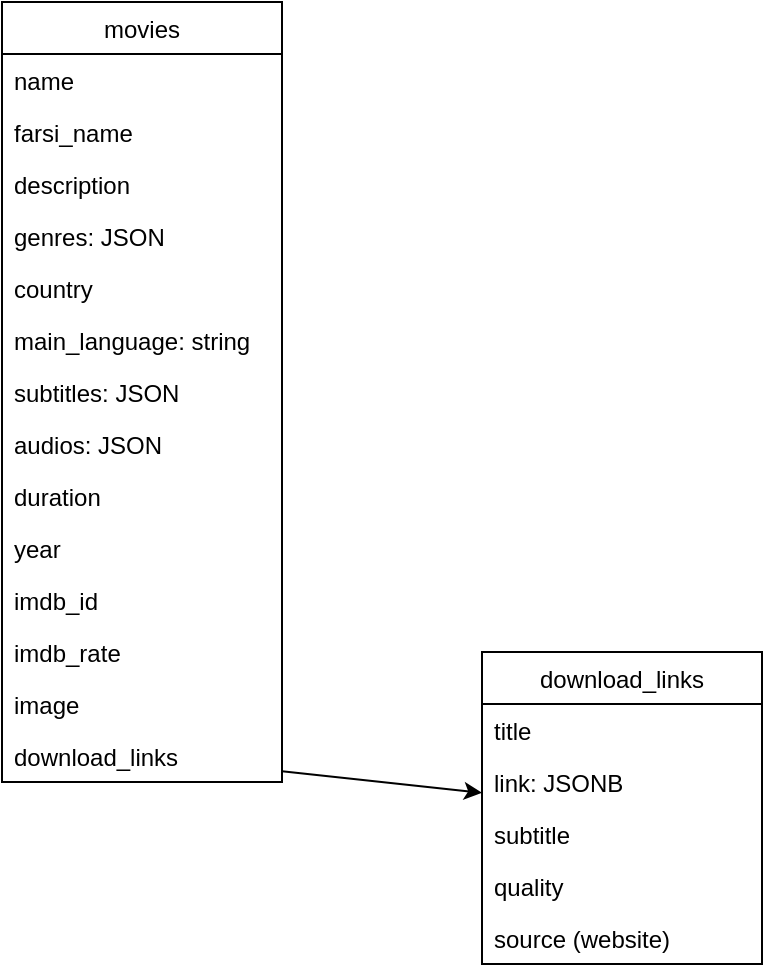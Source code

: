 <mxfile version="13.10.0" type="device"><diagram id="eaX9JbjsrlyHJ88xLdxo" name="Page-1"><mxGraphModel dx="711" dy="477" grid="1" gridSize="10" guides="1" tooltips="1" connect="1" arrows="1" fold="1" page="1" pageScale="1" pageWidth="850" pageHeight="1100" math="0" shadow="0"><root><mxCell id="0"/><mxCell id="1" parent="0"/><mxCell id="Ja7C3P6kCeJ5FdWCDzXL-1" value="movies" style="swimlane;fontStyle=0;childLayout=stackLayout;horizontal=1;startSize=26;fillColor=none;horizontalStack=0;resizeParent=1;resizeParentMax=0;resizeLast=0;collapsible=1;marginBottom=0;" parent="1" vertex="1"><mxGeometry x="70" y="20" width="140" height="390" as="geometry"/></mxCell><mxCell id="Ja7C3P6kCeJ5FdWCDzXL-2" value="name" style="text;strokeColor=none;fillColor=none;align=left;verticalAlign=top;spacingLeft=4;spacingRight=4;overflow=hidden;rotatable=0;points=[[0,0.5],[1,0.5]];portConstraint=eastwest;" parent="Ja7C3P6kCeJ5FdWCDzXL-1" vertex="1"><mxGeometry y="26" width="140" height="26" as="geometry"/></mxCell><mxCell id="Ja7C3P6kCeJ5FdWCDzXL-6" value="farsi_name" style="text;strokeColor=none;fillColor=none;align=left;verticalAlign=top;spacingLeft=4;spacingRight=4;overflow=hidden;rotatable=0;points=[[0,0.5],[1,0.5]];portConstraint=eastwest;" parent="Ja7C3P6kCeJ5FdWCDzXL-1" vertex="1"><mxGeometry y="52" width="140" height="26" as="geometry"/></mxCell><mxCell id="Ja7C3P6kCeJ5FdWCDzXL-3" value="description" style="text;strokeColor=none;fillColor=none;align=left;verticalAlign=top;spacingLeft=4;spacingRight=4;overflow=hidden;rotatable=0;points=[[0,0.5],[1,0.5]];portConstraint=eastwest;" parent="Ja7C3P6kCeJ5FdWCDzXL-1" vertex="1"><mxGeometry y="78" width="140" height="26" as="geometry"/></mxCell><mxCell id="Ja7C3P6kCeJ5FdWCDzXL-4" value="genres: JSON" style="text;strokeColor=none;fillColor=none;align=left;verticalAlign=top;spacingLeft=4;spacingRight=4;overflow=hidden;rotatable=0;points=[[0,0.5],[1,0.5]];portConstraint=eastwest;" parent="Ja7C3P6kCeJ5FdWCDzXL-1" vertex="1"><mxGeometry y="104" width="140" height="26" as="geometry"/></mxCell><mxCell id="Ja7C3P6kCeJ5FdWCDzXL-5" value="country" style="text;strokeColor=none;fillColor=none;align=left;verticalAlign=top;spacingLeft=4;spacingRight=4;overflow=hidden;rotatable=0;points=[[0,0.5],[1,0.5]];portConstraint=eastwest;" parent="Ja7C3P6kCeJ5FdWCDzXL-1" vertex="1"><mxGeometry y="130" width="140" height="26" as="geometry"/></mxCell><mxCell id="Ja7C3P6kCeJ5FdWCDzXL-7" value="main_language: string" style="text;strokeColor=none;fillColor=none;align=left;verticalAlign=top;spacingLeft=4;spacingRight=4;overflow=hidden;rotatable=0;points=[[0,0.5],[1,0.5]];portConstraint=eastwest;" parent="Ja7C3P6kCeJ5FdWCDzXL-1" vertex="1"><mxGeometry y="156" width="140" height="26" as="geometry"/></mxCell><mxCell id="Ja7C3P6kCeJ5FdWCDzXL-8" value="subtitles: JSON" style="text;strokeColor=none;fillColor=none;align=left;verticalAlign=top;spacingLeft=4;spacingRight=4;overflow=hidden;rotatable=0;points=[[0,0.5],[1,0.5]];portConstraint=eastwest;" parent="Ja7C3P6kCeJ5FdWCDzXL-1" vertex="1"><mxGeometry y="182" width="140" height="26" as="geometry"/></mxCell><mxCell id="Ja7C3P6kCeJ5FdWCDzXL-9" value="audios: JSON" style="text;strokeColor=none;fillColor=none;align=left;verticalAlign=top;spacingLeft=4;spacingRight=4;overflow=hidden;rotatable=0;points=[[0,0.5],[1,0.5]];portConstraint=eastwest;" parent="Ja7C3P6kCeJ5FdWCDzXL-1" vertex="1"><mxGeometry y="208" width="140" height="26" as="geometry"/></mxCell><mxCell id="Ja7C3P6kCeJ5FdWCDzXL-11" value="duration" style="text;strokeColor=none;fillColor=none;align=left;verticalAlign=top;spacingLeft=4;spacingRight=4;overflow=hidden;rotatable=0;points=[[0,0.5],[1,0.5]];portConstraint=eastwest;" parent="Ja7C3P6kCeJ5FdWCDzXL-1" vertex="1"><mxGeometry y="234" width="140" height="26" as="geometry"/></mxCell><mxCell id="Ja7C3P6kCeJ5FdWCDzXL-12" value="year" style="text;strokeColor=none;fillColor=none;align=left;verticalAlign=top;spacingLeft=4;spacingRight=4;overflow=hidden;rotatable=0;points=[[0,0.5],[1,0.5]];portConstraint=eastwest;" parent="Ja7C3P6kCeJ5FdWCDzXL-1" vertex="1"><mxGeometry y="260" width="140" height="26" as="geometry"/></mxCell><mxCell id="Ja7C3P6kCeJ5FdWCDzXL-13" value="imdb_id" style="text;strokeColor=none;fillColor=none;align=left;verticalAlign=top;spacingLeft=4;spacingRight=4;overflow=hidden;rotatable=0;points=[[0,0.5],[1,0.5]];portConstraint=eastwest;" parent="Ja7C3P6kCeJ5FdWCDzXL-1" vertex="1"><mxGeometry y="286" width="140" height="26" as="geometry"/></mxCell><mxCell id="Ja7C3P6kCeJ5FdWCDzXL-14" value="imdb_rate" style="text;strokeColor=none;fillColor=none;align=left;verticalAlign=top;spacingLeft=4;spacingRight=4;overflow=hidden;rotatable=0;points=[[0,0.5],[1,0.5]];portConstraint=eastwest;" parent="Ja7C3P6kCeJ5FdWCDzXL-1" vertex="1"><mxGeometry y="312" width="140" height="26" as="geometry"/></mxCell><mxCell id="Ja7C3P6kCeJ5FdWCDzXL-15" value="image" style="text;strokeColor=none;fillColor=none;align=left;verticalAlign=top;spacingLeft=4;spacingRight=4;overflow=hidden;rotatable=0;points=[[0,0.5],[1,0.5]];portConstraint=eastwest;" parent="Ja7C3P6kCeJ5FdWCDzXL-1" vertex="1"><mxGeometry y="338" width="140" height="26" as="geometry"/></mxCell><mxCell id="PrRz-Rrzq_l1SioYNMlw-26" value="download_links" style="text;strokeColor=none;fillColor=none;align=left;verticalAlign=top;spacingLeft=4;spacingRight=4;overflow=hidden;rotatable=0;points=[[0,0.5],[1,0.5]];portConstraint=eastwest;" vertex="1" parent="Ja7C3P6kCeJ5FdWCDzXL-1"><mxGeometry y="364" width="140" height="26" as="geometry"/></mxCell><mxCell id="PrRz-Rrzq_l1SioYNMlw-25" value="" style="rounded=0;orthogonalLoop=1;jettySize=auto;html=1;" edge="1" parent="1" source="PrRz-Rrzq_l1SioYNMlw-26" target="PrRz-Rrzq_l1SioYNMlw-30"><mxGeometry relative="1" as="geometry"><mxPoint x="210" y="416" as="sourcePoint"/><mxPoint x="310" y="413" as="targetPoint"/></mxGeometry></mxCell><mxCell id="PrRz-Rrzq_l1SioYNMlw-30" value="download_links" style="swimlane;fontStyle=0;childLayout=stackLayout;horizontal=1;startSize=26;fillColor=none;horizontalStack=0;resizeParent=1;resizeParentMax=0;resizeLast=0;collapsible=1;marginBottom=0;" vertex="1" parent="1"><mxGeometry x="310" y="345" width="140" height="156" as="geometry"/></mxCell><mxCell id="PrRz-Rrzq_l1SioYNMlw-40" value="title" style="text;strokeColor=none;fillColor=none;align=left;verticalAlign=top;spacingLeft=4;spacingRight=4;overflow=hidden;rotatable=0;points=[[0,0.5],[1,0.5]];portConstraint=eastwest;" vertex="1" parent="PrRz-Rrzq_l1SioYNMlw-30"><mxGeometry y="26" width="140" height="26" as="geometry"/></mxCell><mxCell id="PrRz-Rrzq_l1SioYNMlw-31" value="link: JSONB" style="text;strokeColor=none;fillColor=none;align=left;verticalAlign=top;spacingLeft=4;spacingRight=4;overflow=hidden;rotatable=0;points=[[0,0.5],[1,0.5]];portConstraint=eastwest;" vertex="1" parent="PrRz-Rrzq_l1SioYNMlw-30"><mxGeometry y="52" width="140" height="26" as="geometry"/></mxCell><mxCell id="PrRz-Rrzq_l1SioYNMlw-32" value="subtitle" style="text;strokeColor=none;fillColor=none;align=left;verticalAlign=top;spacingLeft=4;spacingRight=4;overflow=hidden;rotatable=0;points=[[0,0.5],[1,0.5]];portConstraint=eastwest;" vertex="1" parent="PrRz-Rrzq_l1SioYNMlw-30"><mxGeometry y="78" width="140" height="26" as="geometry"/></mxCell><mxCell id="PrRz-Rrzq_l1SioYNMlw-33" value="quality" style="text;strokeColor=none;fillColor=none;align=left;verticalAlign=top;spacingLeft=4;spacingRight=4;overflow=hidden;rotatable=0;points=[[0,0.5],[1,0.5]];portConstraint=eastwest;" vertex="1" parent="PrRz-Rrzq_l1SioYNMlw-30"><mxGeometry y="104" width="140" height="26" as="geometry"/></mxCell><mxCell id="PrRz-Rrzq_l1SioYNMlw-41" value="source (website)" style="text;strokeColor=none;fillColor=none;align=left;verticalAlign=top;spacingLeft=4;spacingRight=4;overflow=hidden;rotatable=0;points=[[0,0.5],[1,0.5]];portConstraint=eastwest;" vertex="1" parent="PrRz-Rrzq_l1SioYNMlw-30"><mxGeometry y="130" width="140" height="26" as="geometry"/></mxCell></root></mxGraphModel></diagram></mxfile>